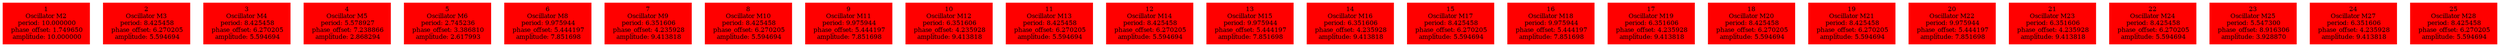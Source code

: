  digraph g{ forcelabels=true;
1 [label=<1<BR />Oscillator M2<BR /> period: 10.000000<BR /> phase_offset: 1.749650<BR /> amplitude: 10.000000>, shape=box,color=red,style=filled,fontsize=8];2 [label=<2<BR />Oscillator M3<BR /> period: 8.425458<BR /> phase_offset: 6.270205<BR /> amplitude: 5.594694>, shape=box,color=red,style=filled,fontsize=8];3 [label=<3<BR />Oscillator M4<BR /> period: 8.425458<BR /> phase_offset: 6.270205<BR /> amplitude: 5.594694>, shape=box,color=red,style=filled,fontsize=8];4 [label=<4<BR />Oscillator M5<BR /> period: 5.578927<BR /> phase_offset: 7.238866<BR /> amplitude: 2.868294>, shape=box,color=red,style=filled,fontsize=8];5 [label=<5<BR />Oscillator M6<BR /> period: 2.745236<BR /> phase_offset: 3.386810<BR /> amplitude: 2.617993>, shape=box,color=red,style=filled,fontsize=8];6 [label=<6<BR />Oscillator M8<BR /> period: 9.975944<BR /> phase_offset: 5.444197<BR /> amplitude: 7.851698>, shape=box,color=red,style=filled,fontsize=8];7 [label=<7<BR />Oscillator M9<BR /> period: 6.351606<BR /> phase_offset: 4.235928<BR /> amplitude: 9.413818>, shape=box,color=red,style=filled,fontsize=8];8 [label=<8<BR />Oscillator M10<BR /> period: 8.425458<BR /> phase_offset: 6.270205<BR /> amplitude: 5.594694>, shape=box,color=red,style=filled,fontsize=8];9 [label=<9<BR />Oscillator M11<BR /> period: 9.975944<BR /> phase_offset: 5.444197<BR /> amplitude: 7.851698>, shape=box,color=red,style=filled,fontsize=8];10 [label=<10<BR />Oscillator M12<BR /> period: 6.351606<BR /> phase_offset: 4.235928<BR /> amplitude: 9.413818>, shape=box,color=red,style=filled,fontsize=8];11 [label=<11<BR />Oscillator M13<BR /> period: 8.425458<BR /> phase_offset: 6.270205<BR /> amplitude: 5.594694>, shape=box,color=red,style=filled,fontsize=8];12 [label=<12<BR />Oscillator M14<BR /> period: 8.425458<BR /> phase_offset: 6.270205<BR /> amplitude: 5.594694>, shape=box,color=red,style=filled,fontsize=8];13 [label=<13<BR />Oscillator M15<BR /> period: 9.975944<BR /> phase_offset: 5.444197<BR /> amplitude: 7.851698>, shape=box,color=red,style=filled,fontsize=8];14 [label=<14<BR />Oscillator M16<BR /> period: 6.351606<BR /> phase_offset: 4.235928<BR /> amplitude: 9.413818>, shape=box,color=red,style=filled,fontsize=8];15 [label=<15<BR />Oscillator M17<BR /> period: 8.425458<BR /> phase_offset: 6.270205<BR /> amplitude: 5.594694>, shape=box,color=red,style=filled,fontsize=8];16 [label=<16<BR />Oscillator M18<BR /> period: 9.975944<BR /> phase_offset: 5.444197<BR /> amplitude: 7.851698>, shape=box,color=red,style=filled,fontsize=8];17 [label=<17<BR />Oscillator M19<BR /> period: 6.351606<BR /> phase_offset: 4.235928<BR /> amplitude: 9.413818>, shape=box,color=red,style=filled,fontsize=8];18 [label=<18<BR />Oscillator M20<BR /> period: 8.425458<BR /> phase_offset: 6.270205<BR /> amplitude: 5.594694>, shape=box,color=red,style=filled,fontsize=8];19 [label=<19<BR />Oscillator M21<BR /> period: 8.425458<BR /> phase_offset: 6.270205<BR /> amplitude: 5.594694>, shape=box,color=red,style=filled,fontsize=8];20 [label=<20<BR />Oscillator M22<BR /> period: 9.975944<BR /> phase_offset: 5.444197<BR /> amplitude: 7.851698>, shape=box,color=red,style=filled,fontsize=8];21 [label=<21<BR />Oscillator M23<BR /> period: 6.351606<BR /> phase_offset: 4.235928<BR /> amplitude: 9.413818>, shape=box,color=red,style=filled,fontsize=8];22 [label=<22<BR />Oscillator M24<BR /> period: 8.425458<BR /> phase_offset: 6.270205<BR /> amplitude: 5.594694>, shape=box,color=red,style=filled,fontsize=8];23 [label=<23<BR />Oscillator M25<BR /> period: 5.547300<BR /> phase_offset: 8.916306<BR /> amplitude: 3.928870>, shape=box,color=red,style=filled,fontsize=8];24 [label=<24<BR />Oscillator M27<BR /> period: 6.351606<BR /> phase_offset: 4.235928<BR /> amplitude: 9.413818>, shape=box,color=red,style=filled,fontsize=8];25 [label=<25<BR />Oscillator M28<BR /> period: 8.425458<BR /> phase_offset: 6.270205<BR /> amplitude: 5.594694>, shape=box,color=red,style=filled,fontsize=8]; }
